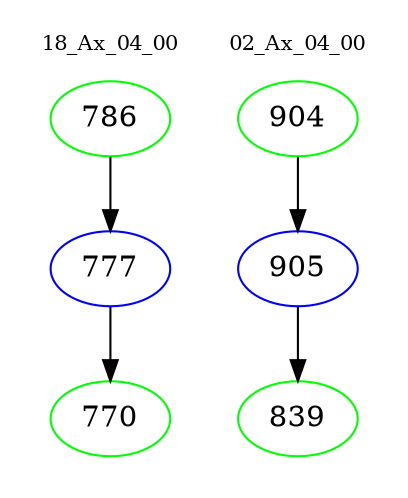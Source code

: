 digraph{
subgraph cluster_0 {
color = white
label = "18_Ax_04_00";
fontsize=10;
T0_786 [label="786", color="green"]
T0_786 -> T0_777 [color="black"]
T0_777 [label="777", color="blue"]
T0_777 -> T0_770 [color="black"]
T0_770 [label="770", color="green"]
}
subgraph cluster_1 {
color = white
label = "02_Ax_04_00";
fontsize=10;
T1_904 [label="904", color="green"]
T1_904 -> T1_905 [color="black"]
T1_905 [label="905", color="blue"]
T1_905 -> T1_839 [color="black"]
T1_839 [label="839", color="green"]
}
}
